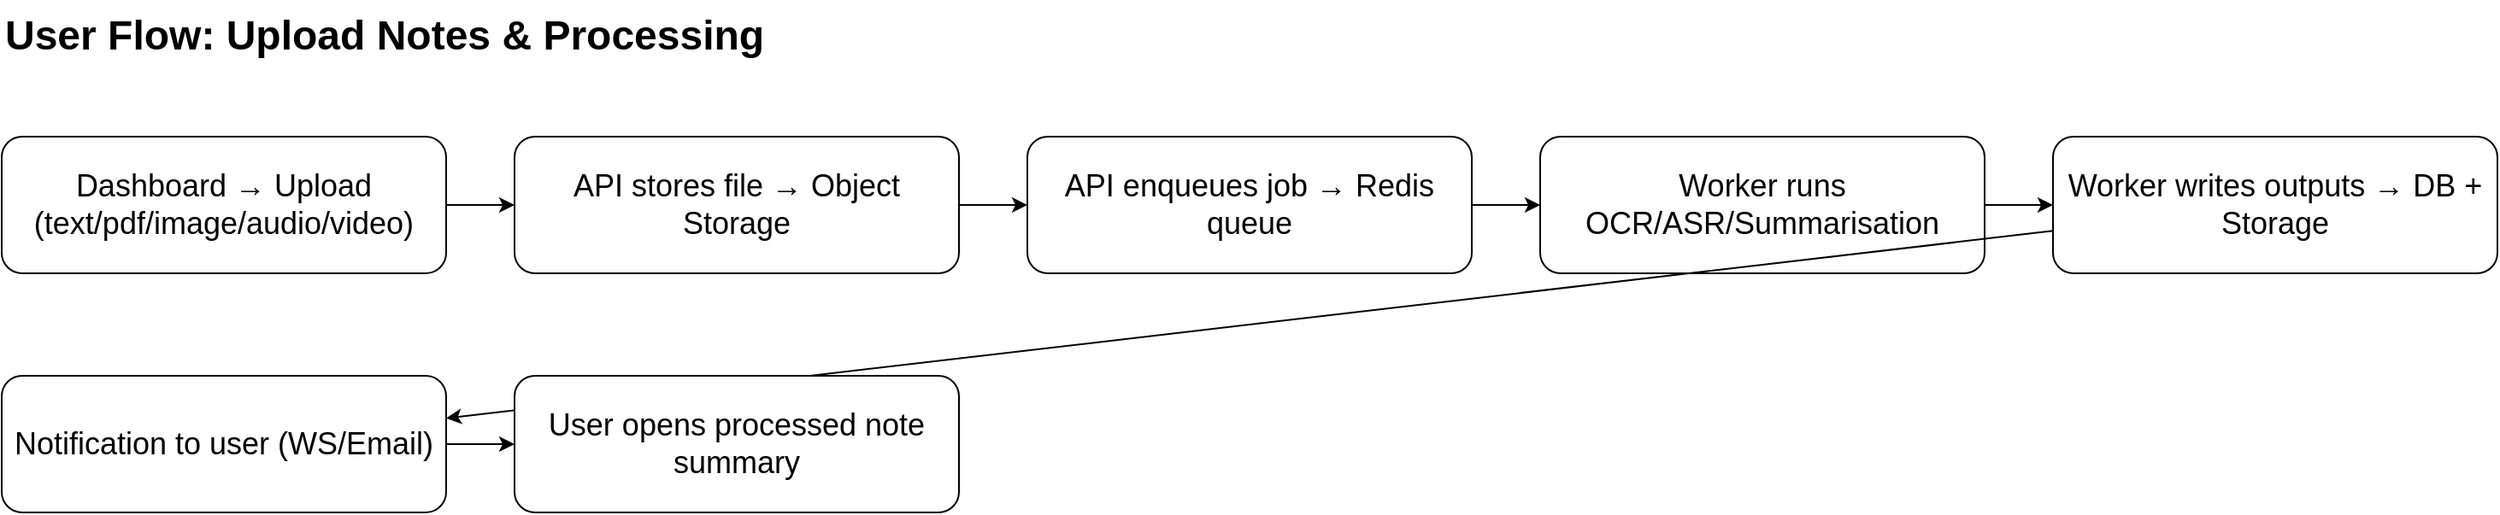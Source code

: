 <mxfile version="28.2.5">
  <diagram id="175996577035278" name="User Flow: Upload Notes &amp; Processing">
    <mxGraphModel dx="1508" dy="592" grid="1" gridSize="10" guides="1" tooltips="1" connect="1" arrows="1" fold="1" page="1" pageScale="1" pageWidth="2200" pageHeight="1400" math="0" shadow="0">
      <root>
        <mxCell id="0" />
        <mxCell id="1" parent="0" />
        <mxCell id="title" value="&lt;font style=&quot;font-size: 24px;&quot;&gt;User Flow: Upload Notes &amp;amp; Processing&lt;/font&gt;" style="text;whiteSpace=wrap;html=1;fontStyle=1;fontSize=18;" parent="1" vertex="1">
          <mxGeometry x="60" y="20" width="800" height="40" as="geometry" />
        </mxCell>
        <mxCell id="s1" value="&lt;font style=&quot;font-size: 18px;&quot;&gt;Dashboard → Upload (text/pdf/image/audio/video)&lt;/font&gt;" style="rounded=1;whiteSpace=wrap;html=1;" parent="1" vertex="1">
          <mxGeometry x="60" y="100" width="260" height="80" as="geometry" />
        </mxCell>
        <mxCell id="s2" value="&lt;font style=&quot;font-size: 18px;&quot;&gt;API stores file → Object Storage&lt;/font&gt;" style="rounded=1;whiteSpace=wrap;html=1;" parent="1" vertex="1">
          <mxGeometry x="360" y="100" width="260" height="80" as="geometry" />
        </mxCell>
        <mxCell id="e1" value="" style="endArrow=classic;" parent="1" source="s1" target="s2" edge="1">
          <mxGeometry relative="1" as="geometry" />
        </mxCell>
        <mxCell id="s3" value="&lt;font style=&quot;font-size: 18px;&quot;&gt;API enqueues job → Redis queue&lt;/font&gt;" style="rounded=1;whiteSpace=wrap;html=1;" parent="1" vertex="1">
          <mxGeometry x="660" y="100" width="260" height="80" as="geometry" />
        </mxCell>
        <mxCell id="e2" value="" style="endArrow=classic;" parent="1" source="s2" target="s3" edge="1">
          <mxGeometry relative="1" as="geometry" />
        </mxCell>
        <mxCell id="s4" value="&lt;font style=&quot;font-size: 18px;&quot;&gt;Worker runs OCR/ASR/Summarisation&lt;/font&gt;" style="rounded=1;whiteSpace=wrap;html=1;" parent="1" vertex="1">
          <mxGeometry x="960" y="100" width="260" height="80" as="geometry" />
        </mxCell>
        <mxCell id="e3" value="" style="endArrow=classic;" parent="1" source="s3" target="s4" edge="1">
          <mxGeometry relative="1" as="geometry" />
        </mxCell>
        <mxCell id="s5" value="&lt;font style=&quot;font-size: 18px;&quot;&gt;Worker writes outputs → DB + Storage&lt;/font&gt;" style="rounded=1;whiteSpace=wrap;html=1;" parent="1" vertex="1">
          <mxGeometry x="1260" y="100" width="260" height="80" as="geometry" />
        </mxCell>
        <mxCell id="e4" value="" style="endArrow=classic;" parent="1" source="s4" target="s5" edge="1">
          <mxGeometry relative="1" as="geometry" />
        </mxCell>
        <mxCell id="s6" value="&lt;font style=&quot;font-size: 18px;&quot;&gt;Notification to user (WS/Email)&lt;/font&gt;" style="rounded=1;whiteSpace=wrap;html=1;" parent="1" vertex="1">
          <mxGeometry x="60" y="240" width="260" height="80" as="geometry" />
        </mxCell>
        <mxCell id="e5" value="" style="endArrow=classic;" parent="1" source="s5" target="s6" edge="1">
          <mxGeometry relative="1" as="geometry" />
        </mxCell>
        <mxCell id="s7" value="&lt;font style=&quot;font-size: 18px;&quot;&gt;User opens processed note summary&lt;/font&gt;" style="rounded=1;whiteSpace=wrap;html=1;" parent="1" vertex="1">
          <mxGeometry x="360" y="240" width="260" height="80" as="geometry" />
        </mxCell>
        <mxCell id="e6" value="" style="endArrow=classic;" parent="1" source="s6" target="s7" edge="1">
          <mxGeometry relative="1" as="geometry" />
        </mxCell>
      </root>
    </mxGraphModel>
  </diagram>
</mxfile>

